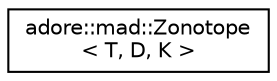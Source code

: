 digraph "Graphical Class Hierarchy"
{
 // LATEX_PDF_SIZE
  edge [fontname="Helvetica",fontsize="10",labelfontname="Helvetica",labelfontsize="10"];
  node [fontname="Helvetica",fontsize="10",shape=record];
  rankdir="LR";
  Node0 [label="adore::mad::Zonotope\l\< T, D, K \>",height=0.2,width=0.4,color="black", fillcolor="white", style="filled",URL="$classadore_1_1mad_1_1Zonotope.html",tooltip=" "];
}
